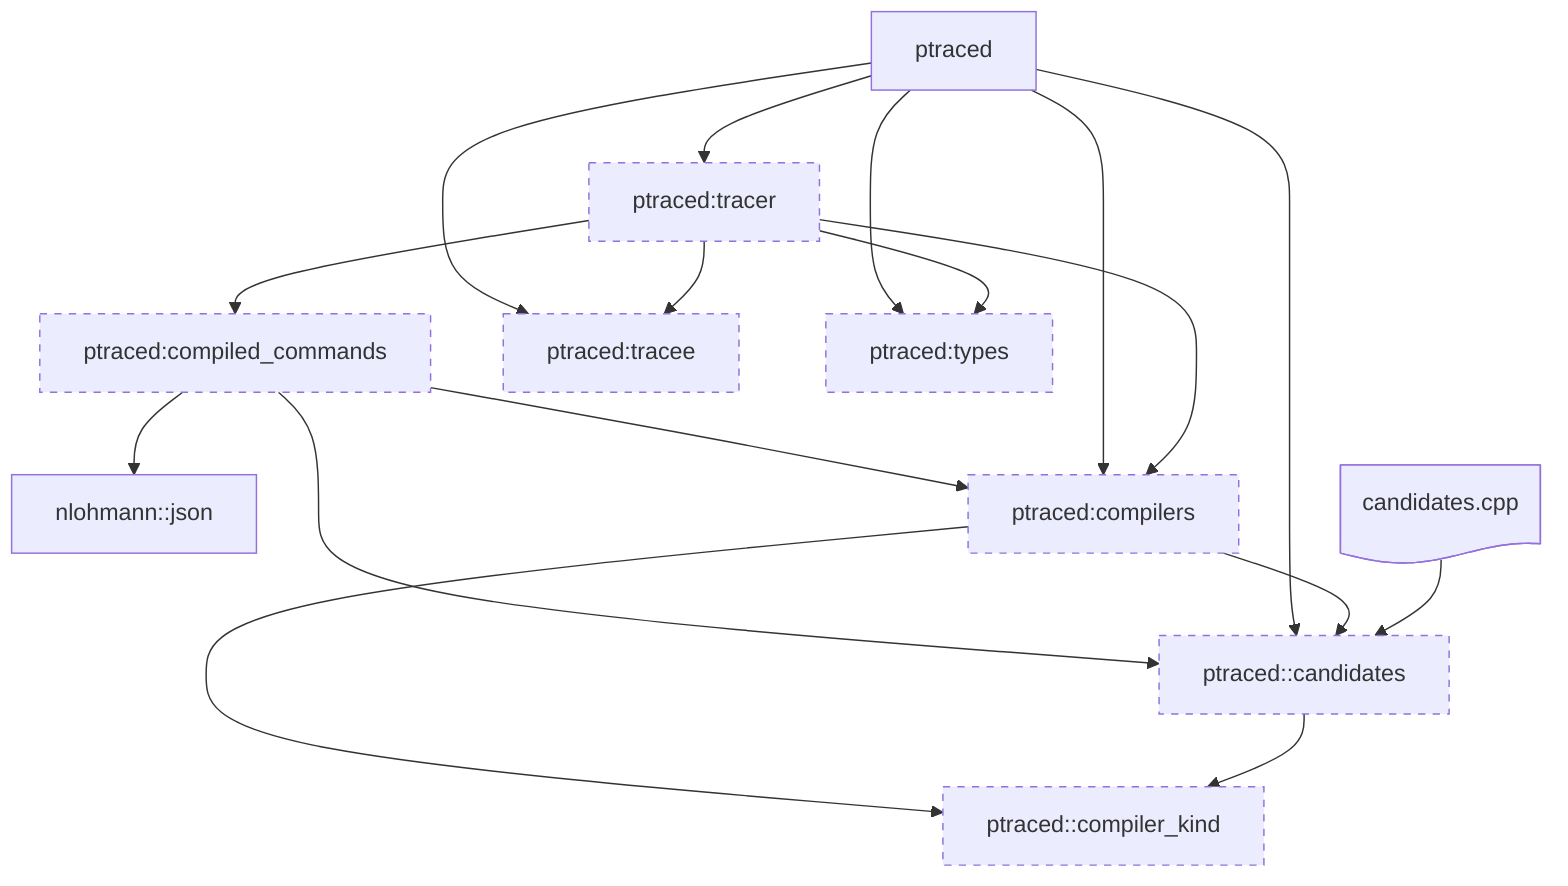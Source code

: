 flowchart TD
    classDef partition stroke-dasharray: 5 5
    classDef built fill:#588157
    classDef building fill:#3a86ff
    classDef changed fill:#FFAB5B
    classDef rebuild fill:#99a8bb
    classDef analyze fill:#FFF2DB
    classDef rebuildDown fill:#66b2b2

    json[nlohmann::json]
    PCC[ptraced:compiled_commands]
    PT[ptraced:tracer]
    PTEE[ptraced:tracee]
    PTYPES[ptraced:types]
    PCOMP[ptraced:compilers]
    PFILES[ptraced::candidates]
    PCOMPKIND[ptraced::compiler_kind]
    ptraced

    class PCC,PT,PTEE,PTYPES,PCOMP,PFILES,PCOMPKIND partition

    PCC --> json
    PCC --> PCOMP
    PCC --> PFILES
    ptraced --> PTEE
    ptraced --> PT
    ptraced --> PCOMP
    ptraced --> PFILES
    ptraced --> PTYPES
    PT --> PTEE
    PT --> PTYPES
    PT --> PCC
    PT --> PCOMP
    PCOMP --> PCOMPKIND
    PCOMP --> PFILES
    PFILES --> PCOMPKIND
    candidates.cpp@{ shape: doc } --> PFILES